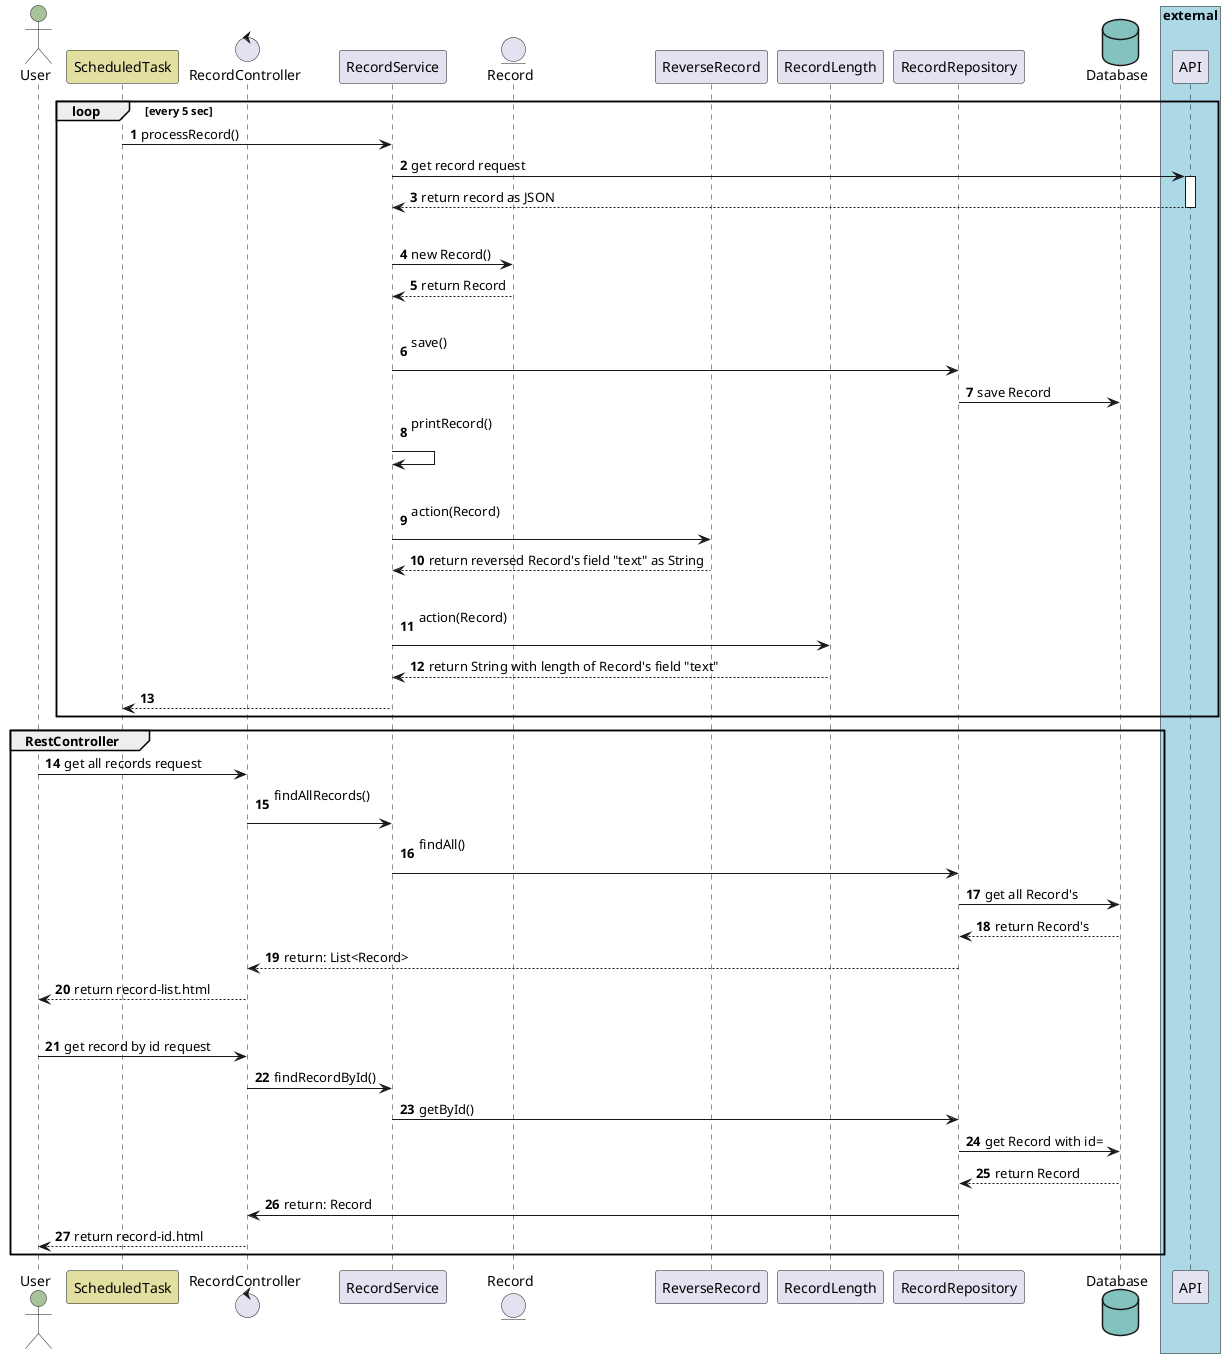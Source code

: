 @startuml
'https://plantuml.com/sequence-diagram

autonumber

actor User #A8C398
participant ScheduledTask #E2E0A1
control RecordController
participant RecordService
entity Record
participant ReverseRecord
participant RecordLength
participant RecordRepository
database Database #84C2BF
box "external" #LightBlue
participant API
endbox

 loop every 5 sec
ScheduledTask->RecordService:processRecord()
RecordService->API:get record request
activate API
RecordService<-- API: return record as JSON
deactivate API
|||
RecordService->Record: new Record()
RecordService<--Record: return Record
|||
RecordService->RecordRepository:save()\n
RecordRepository->Database:save Record

RecordService->RecordService:printRecord()\n
|||
RecordService->ReverseRecord:action(Record)\n
RecordService<--ReverseRecord:return reversed Record's field "text" as String
|||
RecordService->RecordLength:action(Record)\n
RecordService<--RecordLength: return String with length of Record's field "text"
ScheduledTask<--RecordService:
end

group RestController
User->RecordController: get all records request
RecordController->RecordService:findAllRecords()\n
RecordService->RecordRepository:findAll()\n
RecordRepository->Database:get all Record's
RecordRepository<--Database:return Record's
RecordController<--RecordRepository:return: List<Record>
User<--RecordController: return record-list.html
|||
User->RecordController: get record by id request
RecordController->RecordService:findRecordById()
RecordService->RecordRepository:getById()
RecordRepository->Database:get Record with id=
RecordRepository<--Database:return Record
RecordController<-RecordRepository:return: Record
User<--RecordController: return record-id.html
end

@enduml